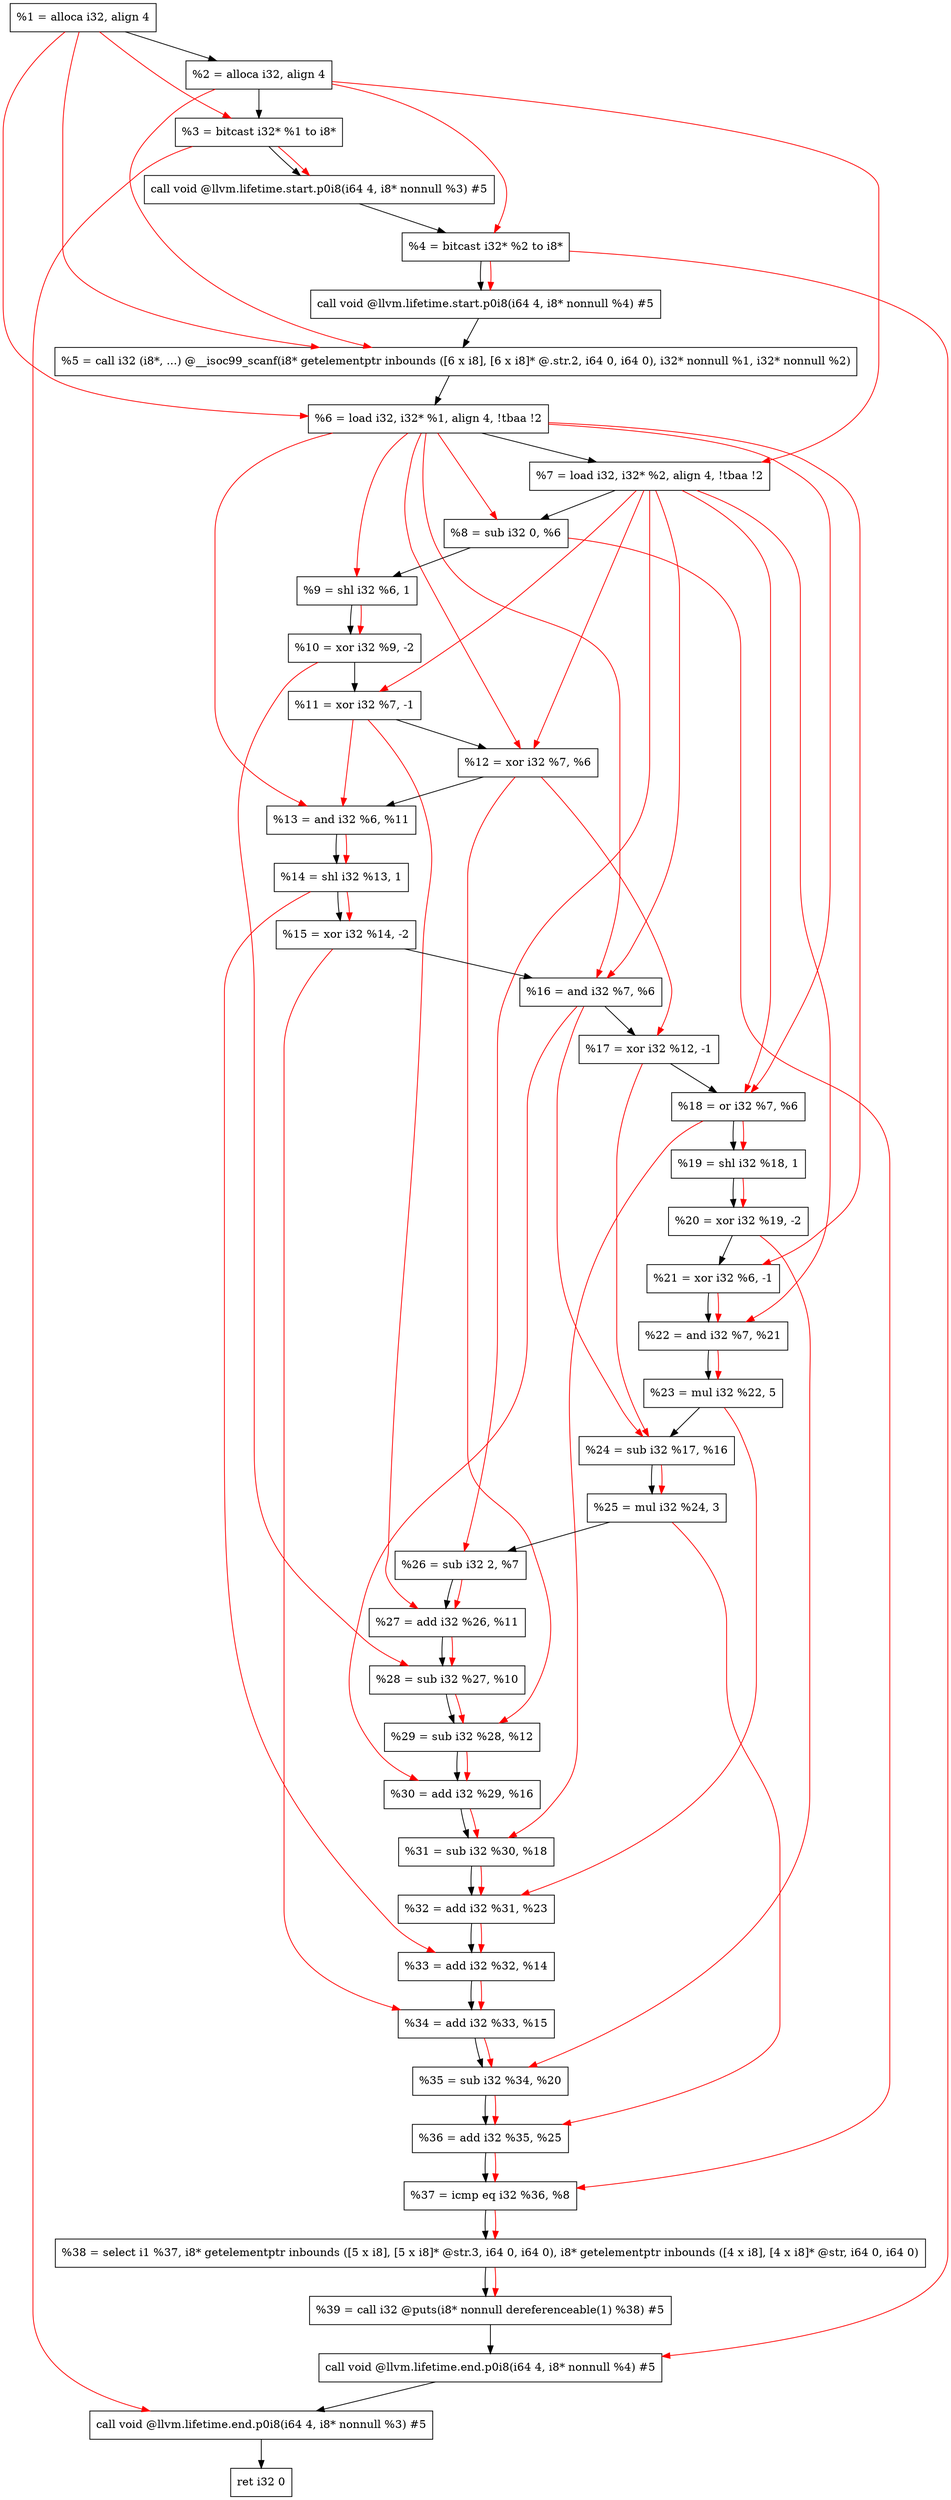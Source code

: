 digraph "DFG for'main' function" {
	Node0x1a7d358[shape=record, label="  %1 = alloca i32, align 4"];
	Node0x1a7d3d8[shape=record, label="  %2 = alloca i32, align 4"];
	Node0x1a7d468[shape=record, label="  %3 = bitcast i32* %1 to i8*"];
	Node0x1a7d8c8[shape=record, label="  call void @llvm.lifetime.start.p0i8(i64 4, i8* nonnull %3) #5"];
	Node0x1a7d9a8[shape=record, label="  %4 = bitcast i32* %2 to i8*"];
	Node0x1a7dac8[shape=record, label="  call void @llvm.lifetime.start.p0i8(i64 4, i8* nonnull %4) #5"];
	Node0x1a7dd00[shape=record, label="  %5 = call i32 (i8*, ...) @__isoc99_scanf(i8* getelementptr inbounds ([6 x i8], [6 x i8]* @.str.2, i64 0, i64 0), i32* nonnull %1, i32* nonnull %2)"];
	Node0x1a7ddb8[shape=record, label="  %6 = load i32, i32* %1, align 4, !tbaa !2"];
	Node0x1a7ed28[shape=record, label="  %7 = load i32, i32* %2, align 4, !tbaa !2"];
	Node0x1a7f3b0[shape=record, label="  %8 = sub i32 0, %6"];
	Node0x1a7f420[shape=record, label="  %9 = shl i32 %6, 1"];
	Node0x1a7f490[shape=record, label="  %10 = xor i32 %9, -2"];
	Node0x1a7f500[shape=record, label="  %11 = xor i32 %7, -1"];
	Node0x1a7f570[shape=record, label="  %12 = xor i32 %7, %6"];
	Node0x1a7f5e0[shape=record, label="  %13 = and i32 %6, %11"];
	Node0x1a7f650[shape=record, label="  %14 = shl i32 %13, 1"];
	Node0x1a7f6c0[shape=record, label="  %15 = xor i32 %14, -2"];
	Node0x1a7f730[shape=record, label="  %16 = and i32 %7, %6"];
	Node0x1a7f7a0[shape=record, label="  %17 = xor i32 %12, -1"];
	Node0x1a7f810[shape=record, label="  %18 = or i32 %7, %6"];
	Node0x1a7f880[shape=record, label="  %19 = shl i32 %18, 1"];
	Node0x1a7f8f0[shape=record, label="  %20 = xor i32 %19, -2"];
	Node0x1a7f960[shape=record, label="  %21 = xor i32 %6, -1"];
	Node0x1a7f9d0[shape=record, label="  %22 = and i32 %7, %21"];
	Node0x1a7fa40[shape=record, label="  %23 = mul i32 %22, 5"];
	Node0x1a7fab0[shape=record, label="  %24 = sub i32 %17, %16"];
	Node0x1a7fb20[shape=record, label="  %25 = mul i32 %24, 3"];
	Node0x1a7fb90[shape=record, label="  %26 = sub i32 2, %7"];
	Node0x1a7fc00[shape=record, label="  %27 = add i32 %26, %11"];
	Node0x1a7fc70[shape=record, label="  %28 = sub i32 %27, %10"];
	Node0x1a7fce0[shape=record, label="  %29 = sub i32 %28, %12"];
	Node0x1a7fd50[shape=record, label="  %30 = add i32 %29, %16"];
	Node0x1a7fdc0[shape=record, label="  %31 = sub i32 %30, %18"];
	Node0x1a7fe30[shape=record, label="  %32 = add i32 %31, %23"];
	Node0x1a7fea0[shape=record, label="  %33 = add i32 %32, %14"];
	Node0x1a7ff10[shape=record, label="  %34 = add i32 %33, %15"];
	Node0x1a7ff80[shape=record, label="  %35 = sub i32 %34, %20"];
	Node0x1a7fff0[shape=record, label="  %36 = add i32 %35, %25"];
	Node0x1a80060[shape=record, label="  %37 = icmp eq i32 %36, %8"];
	Node0x1a1d9d8[shape=record, label="  %38 = select i1 %37, i8* getelementptr inbounds ([5 x i8], [5 x i8]* @str.3, i64 0, i64 0), i8* getelementptr inbounds ([4 x i8], [4 x i8]* @str, i64 0, i64 0)"];
	Node0x1a800f0[shape=record, label="  %39 = call i32 @puts(i8* nonnull dereferenceable(1) %38) #5"];
	Node0x1a80348[shape=record, label="  call void @llvm.lifetime.end.p0i8(i64 4, i8* nonnull %4) #5"];
	Node0x1a804a8[shape=record, label="  call void @llvm.lifetime.end.p0i8(i64 4, i8* nonnull %3) #5"];
	Node0x1a80568[shape=record, label="  ret i32 0"];
	Node0x1a7d358 -> Node0x1a7d3d8;
	Node0x1a7d3d8 -> Node0x1a7d468;
	Node0x1a7d468 -> Node0x1a7d8c8;
	Node0x1a7d8c8 -> Node0x1a7d9a8;
	Node0x1a7d9a8 -> Node0x1a7dac8;
	Node0x1a7dac8 -> Node0x1a7dd00;
	Node0x1a7dd00 -> Node0x1a7ddb8;
	Node0x1a7ddb8 -> Node0x1a7ed28;
	Node0x1a7ed28 -> Node0x1a7f3b0;
	Node0x1a7f3b0 -> Node0x1a7f420;
	Node0x1a7f420 -> Node0x1a7f490;
	Node0x1a7f490 -> Node0x1a7f500;
	Node0x1a7f500 -> Node0x1a7f570;
	Node0x1a7f570 -> Node0x1a7f5e0;
	Node0x1a7f5e0 -> Node0x1a7f650;
	Node0x1a7f650 -> Node0x1a7f6c0;
	Node0x1a7f6c0 -> Node0x1a7f730;
	Node0x1a7f730 -> Node0x1a7f7a0;
	Node0x1a7f7a0 -> Node0x1a7f810;
	Node0x1a7f810 -> Node0x1a7f880;
	Node0x1a7f880 -> Node0x1a7f8f0;
	Node0x1a7f8f0 -> Node0x1a7f960;
	Node0x1a7f960 -> Node0x1a7f9d0;
	Node0x1a7f9d0 -> Node0x1a7fa40;
	Node0x1a7fa40 -> Node0x1a7fab0;
	Node0x1a7fab0 -> Node0x1a7fb20;
	Node0x1a7fb20 -> Node0x1a7fb90;
	Node0x1a7fb90 -> Node0x1a7fc00;
	Node0x1a7fc00 -> Node0x1a7fc70;
	Node0x1a7fc70 -> Node0x1a7fce0;
	Node0x1a7fce0 -> Node0x1a7fd50;
	Node0x1a7fd50 -> Node0x1a7fdc0;
	Node0x1a7fdc0 -> Node0x1a7fe30;
	Node0x1a7fe30 -> Node0x1a7fea0;
	Node0x1a7fea0 -> Node0x1a7ff10;
	Node0x1a7ff10 -> Node0x1a7ff80;
	Node0x1a7ff80 -> Node0x1a7fff0;
	Node0x1a7fff0 -> Node0x1a80060;
	Node0x1a80060 -> Node0x1a1d9d8;
	Node0x1a1d9d8 -> Node0x1a800f0;
	Node0x1a800f0 -> Node0x1a80348;
	Node0x1a80348 -> Node0x1a804a8;
	Node0x1a804a8 -> Node0x1a80568;
edge [color=red]
	Node0x1a7d358 -> Node0x1a7d468;
	Node0x1a7d468 -> Node0x1a7d8c8;
	Node0x1a7d3d8 -> Node0x1a7d9a8;
	Node0x1a7d9a8 -> Node0x1a7dac8;
	Node0x1a7d358 -> Node0x1a7dd00;
	Node0x1a7d3d8 -> Node0x1a7dd00;
	Node0x1a7d358 -> Node0x1a7ddb8;
	Node0x1a7d3d8 -> Node0x1a7ed28;
	Node0x1a7ddb8 -> Node0x1a7f3b0;
	Node0x1a7ddb8 -> Node0x1a7f420;
	Node0x1a7f420 -> Node0x1a7f490;
	Node0x1a7ed28 -> Node0x1a7f500;
	Node0x1a7ed28 -> Node0x1a7f570;
	Node0x1a7ddb8 -> Node0x1a7f570;
	Node0x1a7ddb8 -> Node0x1a7f5e0;
	Node0x1a7f500 -> Node0x1a7f5e0;
	Node0x1a7f5e0 -> Node0x1a7f650;
	Node0x1a7f650 -> Node0x1a7f6c0;
	Node0x1a7ed28 -> Node0x1a7f730;
	Node0x1a7ddb8 -> Node0x1a7f730;
	Node0x1a7f570 -> Node0x1a7f7a0;
	Node0x1a7ed28 -> Node0x1a7f810;
	Node0x1a7ddb8 -> Node0x1a7f810;
	Node0x1a7f810 -> Node0x1a7f880;
	Node0x1a7f880 -> Node0x1a7f8f0;
	Node0x1a7ddb8 -> Node0x1a7f960;
	Node0x1a7ed28 -> Node0x1a7f9d0;
	Node0x1a7f960 -> Node0x1a7f9d0;
	Node0x1a7f9d0 -> Node0x1a7fa40;
	Node0x1a7f7a0 -> Node0x1a7fab0;
	Node0x1a7f730 -> Node0x1a7fab0;
	Node0x1a7fab0 -> Node0x1a7fb20;
	Node0x1a7ed28 -> Node0x1a7fb90;
	Node0x1a7fb90 -> Node0x1a7fc00;
	Node0x1a7f500 -> Node0x1a7fc00;
	Node0x1a7fc00 -> Node0x1a7fc70;
	Node0x1a7f490 -> Node0x1a7fc70;
	Node0x1a7fc70 -> Node0x1a7fce0;
	Node0x1a7f570 -> Node0x1a7fce0;
	Node0x1a7fce0 -> Node0x1a7fd50;
	Node0x1a7f730 -> Node0x1a7fd50;
	Node0x1a7fd50 -> Node0x1a7fdc0;
	Node0x1a7f810 -> Node0x1a7fdc0;
	Node0x1a7fdc0 -> Node0x1a7fe30;
	Node0x1a7fa40 -> Node0x1a7fe30;
	Node0x1a7fe30 -> Node0x1a7fea0;
	Node0x1a7f650 -> Node0x1a7fea0;
	Node0x1a7fea0 -> Node0x1a7ff10;
	Node0x1a7f6c0 -> Node0x1a7ff10;
	Node0x1a7ff10 -> Node0x1a7ff80;
	Node0x1a7f8f0 -> Node0x1a7ff80;
	Node0x1a7ff80 -> Node0x1a7fff0;
	Node0x1a7fb20 -> Node0x1a7fff0;
	Node0x1a7fff0 -> Node0x1a80060;
	Node0x1a7f3b0 -> Node0x1a80060;
	Node0x1a80060 -> Node0x1a1d9d8;
	Node0x1a1d9d8 -> Node0x1a800f0;
	Node0x1a7d9a8 -> Node0x1a80348;
	Node0x1a7d468 -> Node0x1a804a8;
}
